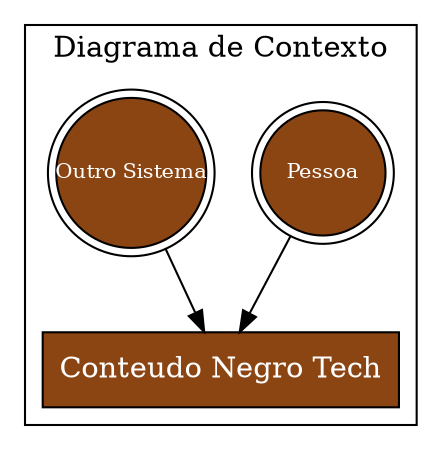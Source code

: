 digraph diagramaContexto {

	subgraph cluster_principal {
		node[shape=record,style=filled,fillcolor=chocolate4,fontcolor=white]
  		label = "Diagrama de Contexto";

  		conteudoNegroTech[label="Conteudo Negro Tech"]
  		pessoa[label="Pessoa",shape="doublecircle",fontsize="10.0"]
  		outroSistema[label="Outro Sistema", shape="doublecircle",width=1.0,fixedsize=true,fontsize="10.0"]

  		pessoa -> conteudoNegroTech;
  		outroSistema -> conteudoNegroTech;
	}

}